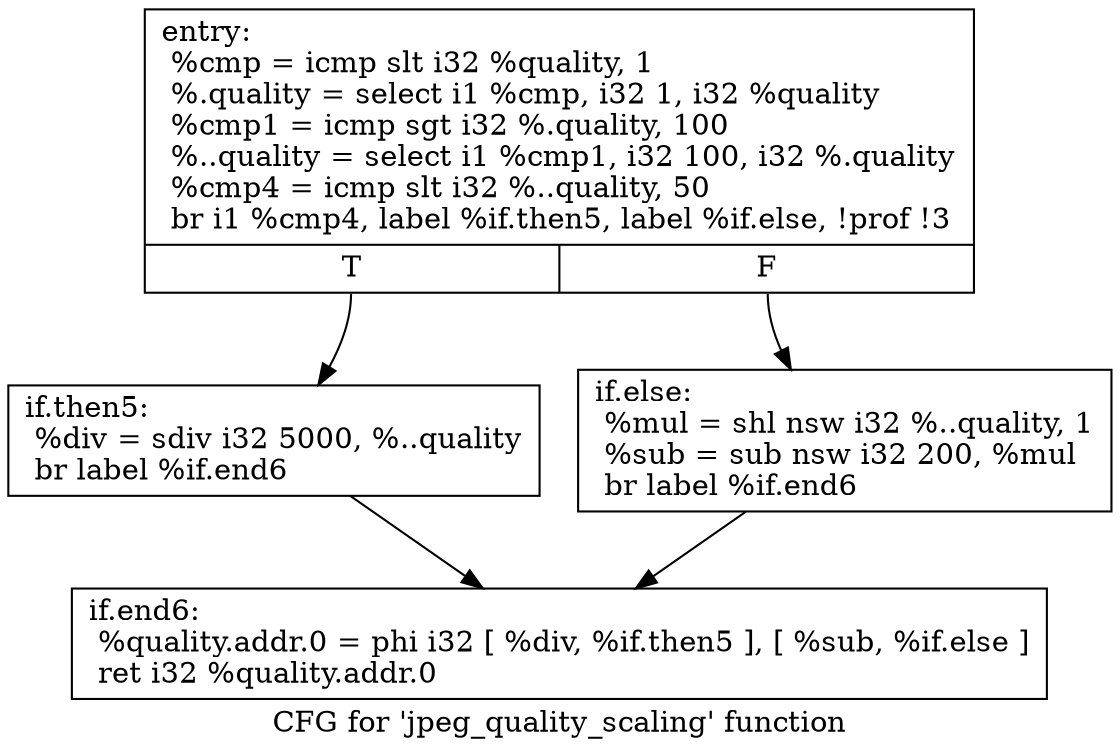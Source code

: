 digraph "CFG for 'jpeg_quality_scaling' function" {
	label="CFG for 'jpeg_quality_scaling' function";

	Node0x65fa370 [shape=record,label="{entry:\l  %cmp = icmp slt i32 %quality, 1\l  %.quality = select i1 %cmp, i32 1, i32 %quality\l  %cmp1 = icmp sgt i32 %.quality, 100\l  %..quality = select i1 %cmp1, i32 100, i32 %.quality\l  %cmp4 = icmp slt i32 %..quality, 50\l  br i1 %cmp4, label %if.then5, label %if.else, !prof !3\l|{<s0>T|<s1>F}}"];
	Node0x65fa370:s0 -> Node0x65fc500;
	Node0x65fa370:s1 -> Node0x65fc580;
	Node0x65fc500 [shape=record,label="{if.then5:                                         \l  %div = sdiv i32 5000, %..quality\l  br label %if.end6\l}"];
	Node0x65fc500 -> Node0x65fc8f0;
	Node0x65fc580 [shape=record,label="{if.else:                                          \l  %mul = shl nsw i32 %..quality, 1\l  %sub = sub nsw i32 200, %mul\l  br label %if.end6\l}"];
	Node0x65fc580 -> Node0x65fc8f0;
	Node0x65fc8f0 [shape=record,label="{if.end6:                                          \l  %quality.addr.0 = phi i32 [ %div, %if.then5 ], [ %sub, %if.else ]\l  ret i32 %quality.addr.0\l}"];
}
